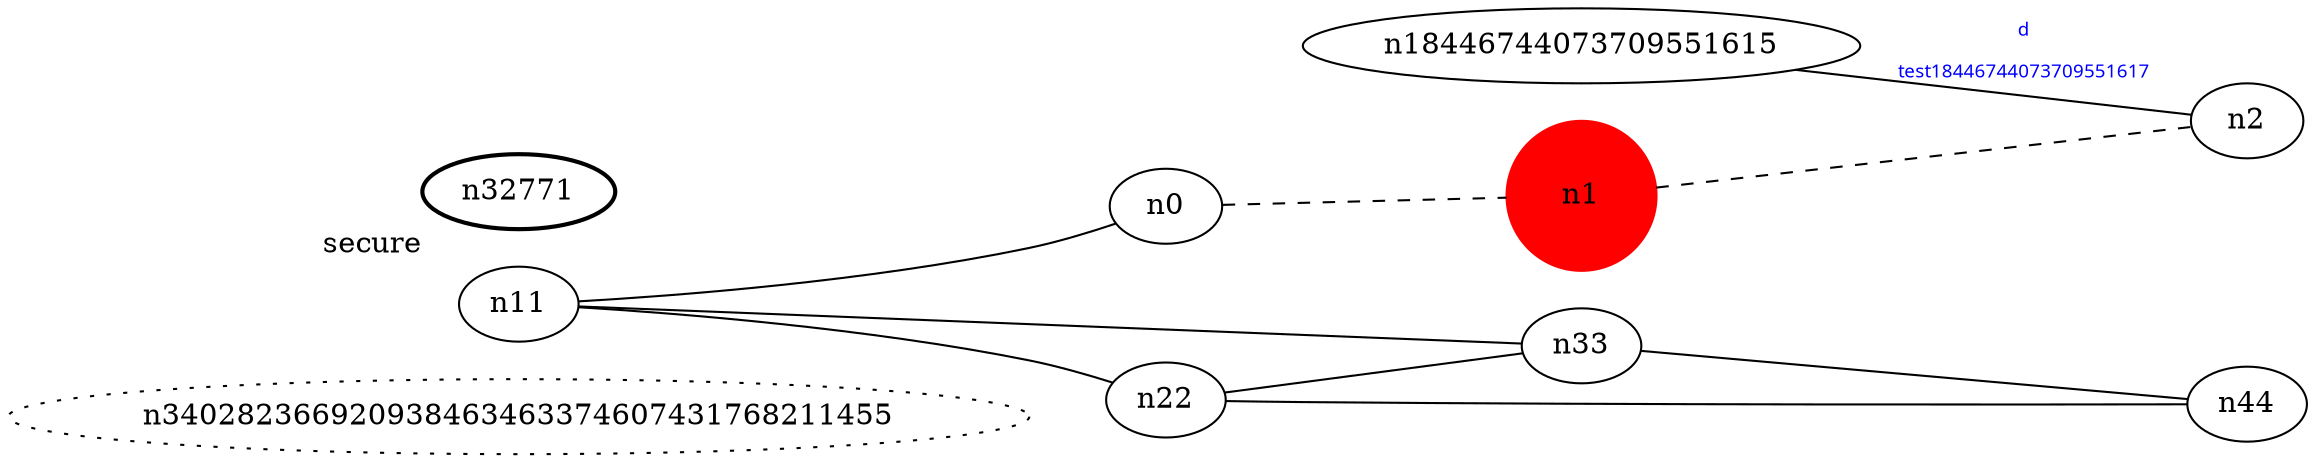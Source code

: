 graph test18446744073709551617 {
	rankdir=LR;
	fontcolor=blue; /* c0; c1; c0 -- c1 */
	n340282366920938463463374607431768211455 [style=dotted, fillcolor="#123456"]; // c2; c3; c2 -- c0
	n1 [height=1, width=1, color=red, style=filled];
	n32771 [style=bold, xlabel="secure"];
	n0 -- n1 -- n2[style=dashed];
	n18446744073709551615 -- n2 [fontname="comic󠁓 sans", label="d\n\l\G", fontcolor=blue, fontsize=9];
	n11 -- n22;
	n11 -- n33;
	n11 -- n0;
	n22 -- n33;
	n22 -- n44;
	n33 -- n44;
}
